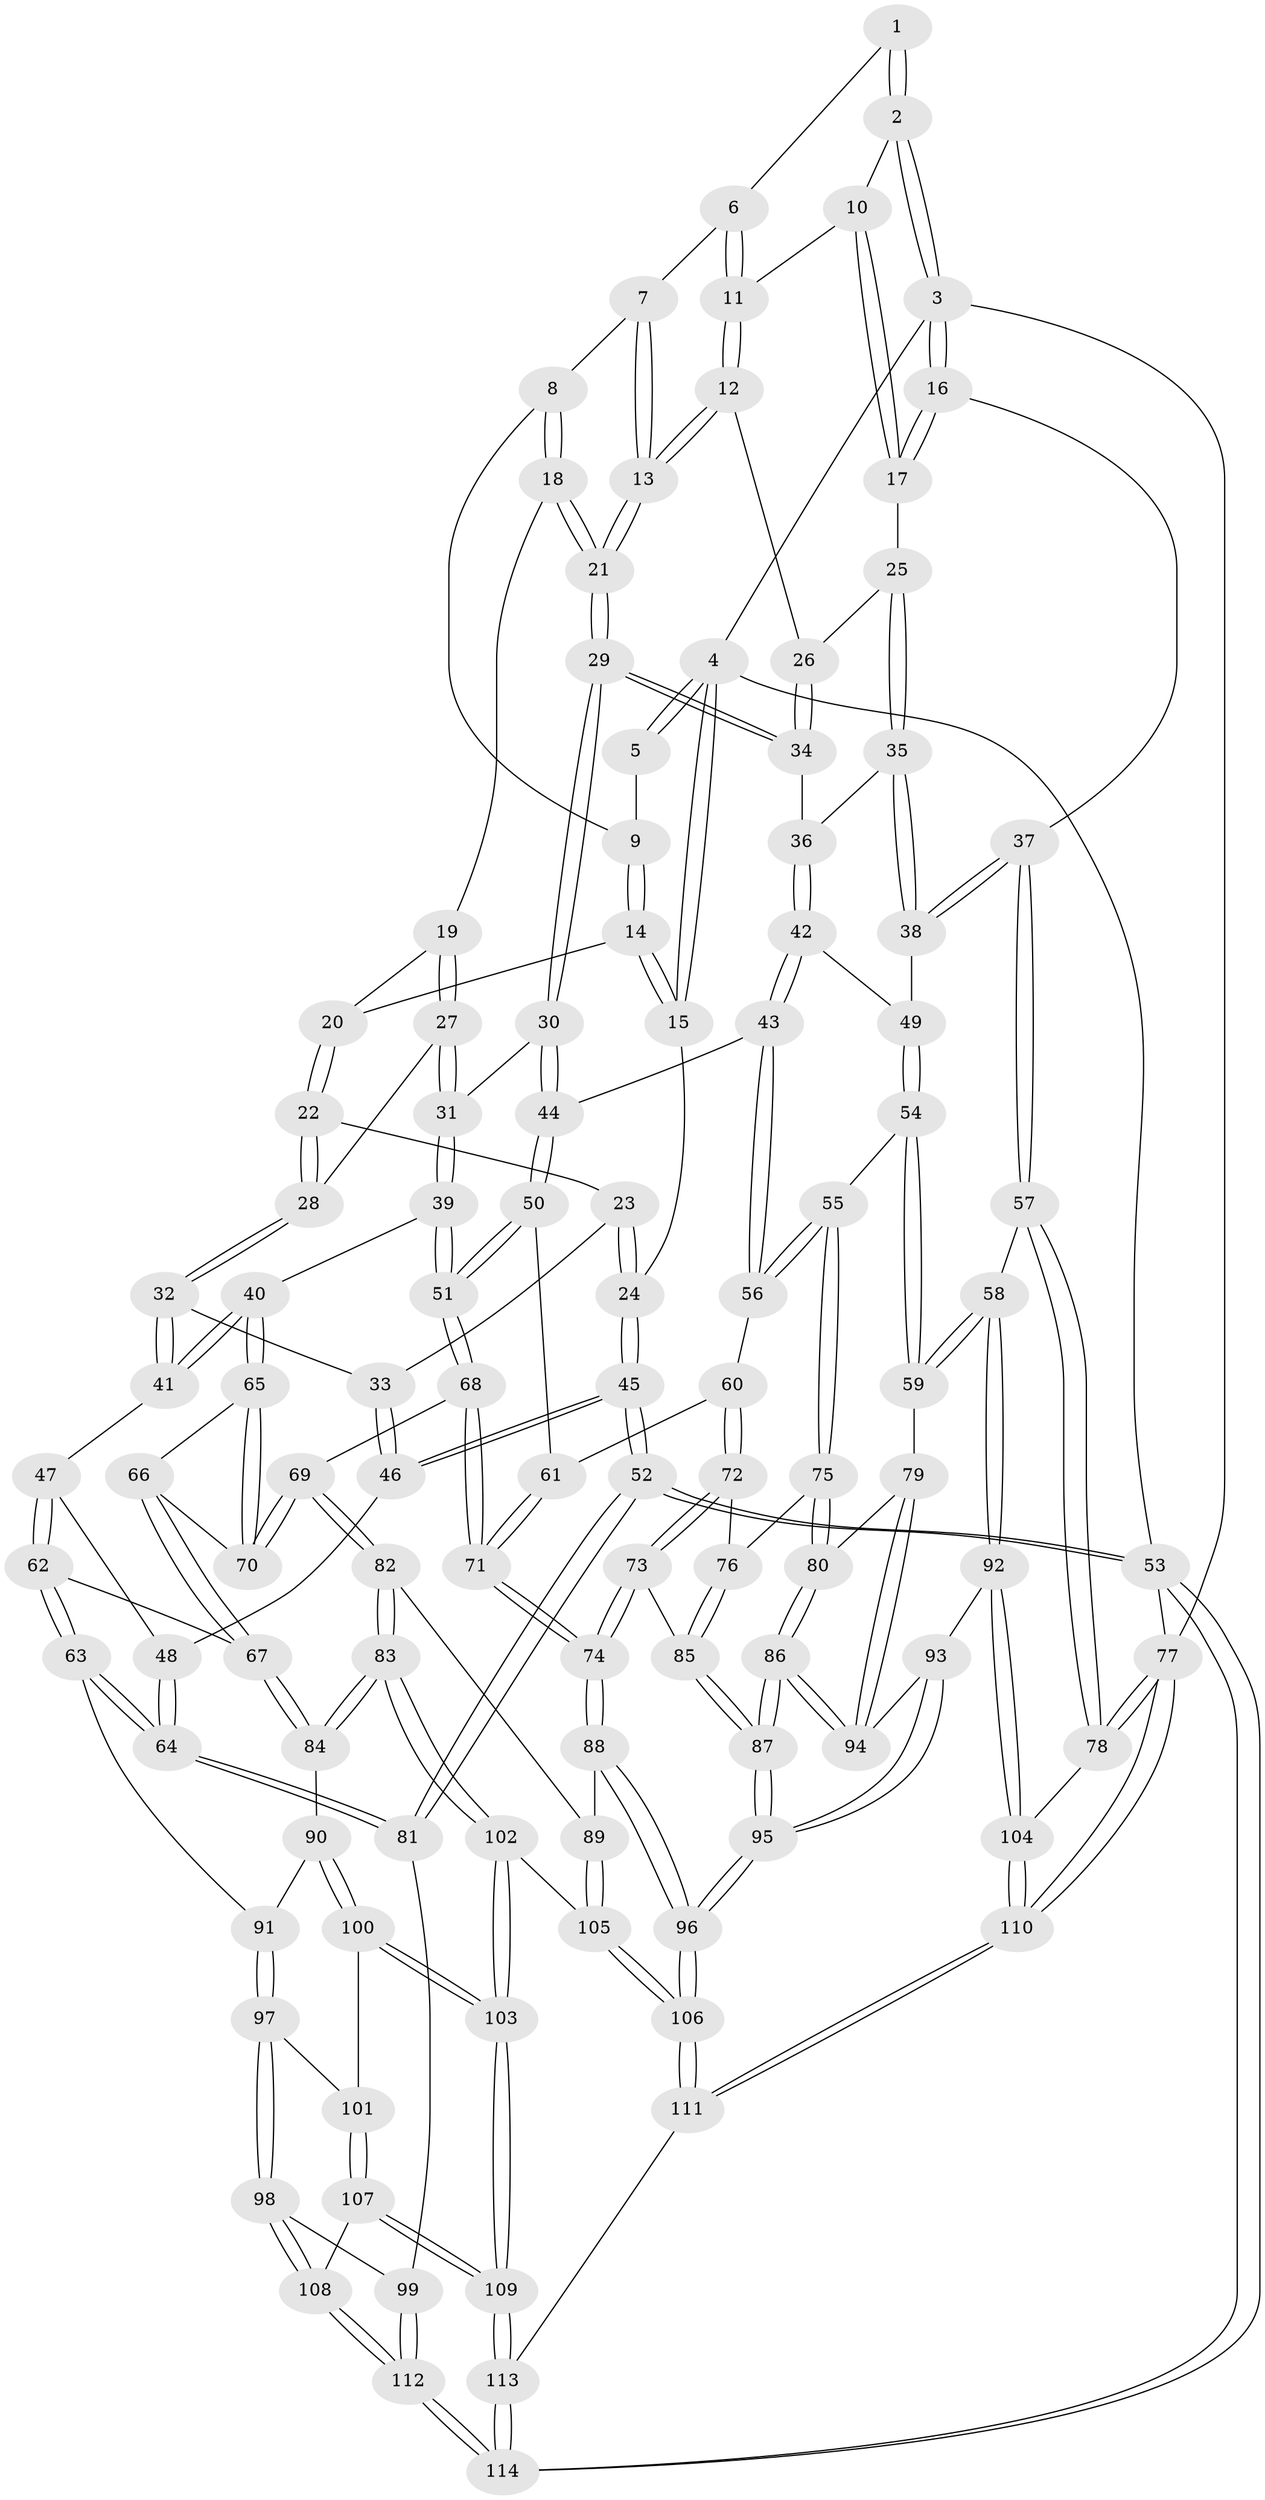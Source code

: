 // coarse degree distribution, {2: 0.07246376811594203, 4: 0.14492753623188406, 6: 0.057971014492753624, 3: 0.6666666666666666, 5: 0.057971014492753624}
// Generated by graph-tools (version 1.1) at 2025/54/03/04/25 22:54:30]
// undirected, 114 vertices, 282 edges
graph export_dot {
  node [color=gray90,style=filled];
  1 [pos="+0.45750377930279845+0"];
  2 [pos="+0.7619425727359018+0"];
  3 [pos="+1+0"];
  4 [pos="+0+0"];
  5 [pos="+0.24335354823176078+0"];
  6 [pos="+0.430717862904928+0"];
  7 [pos="+0.39993504742607644+0.04546789808723728"];
  8 [pos="+0.32213428702685143+0.10490820844905406"];
  9 [pos="+0.2664961563163399+0.05762430347812841"];
  10 [pos="+0.7302018992052145+0"];
  11 [pos="+0.5914535175317285+0.16796704052022438"];
  12 [pos="+0.5775035534229668+0.21318856382476295"];
  13 [pos="+0.5638777768899998+0.22392148247616298"];
  14 [pos="+0.1302831203055636+0.10586882597244666"];
  15 [pos="+0+0"];
  16 [pos="+1+0"];
  17 [pos="+0.8341038406132517+0.22582990688496749"];
  18 [pos="+0.3371624052734701+0.20442079807401692"];
  19 [pos="+0.33171260697601873+0.20873044930912427"];
  20 [pos="+0.15734585894389355+0.18224684752168074"];
  21 [pos="+0.5381895157541704+0.25139832632575887"];
  22 [pos="+0.12425028759911591+0.2748923383828077"];
  23 [pos="+0.09032702036983697+0.2854923321723039"];
  24 [pos="+0+0"];
  25 [pos="+0.81028224586406+0.2712939631802794"];
  26 [pos="+0.7726939942463352+0.2778336923419863"];
  27 [pos="+0.26992294825464724+0.3278977596978946"];
  28 [pos="+0.21831602132652855+0.33491712704794463"];
  29 [pos="+0.5211885719907788+0.42688268670958246"];
  30 [pos="+0.5181619464101601+0.4351075862506299"];
  31 [pos="+0.37450424613303257+0.47103928210024026"];
  32 [pos="+0.16142109920054626+0.4382155553261303"];
  33 [pos="+0.04675221286652707+0.4220516139288569"];
  34 [pos="+0.7303878865220207+0.39538728839834386"];
  35 [pos="+0.9258720564835002+0.39523491489129003"];
  36 [pos="+0.7608954594693019+0.4485963770089335"];
  37 [pos="+1+0.4411100709319126"];
  38 [pos="+0.9594301399150337+0.4134505351498631"];
  39 [pos="+0.3392797351399954+0.5126748756769979"];
  40 [pos="+0.25186508601891855+0.5626499256381594"];
  41 [pos="+0.23304711295418074+0.5619348807227544"];
  42 [pos="+0.750254355436931+0.49007648302804224"];
  43 [pos="+0.6113121131706702+0.5280936492793254"];
  44 [pos="+0.5539970325919822+0.4951577326623635"];
  45 [pos="+0+0.5455556049931808"];
  46 [pos="+0+0.5233624517281262"];
  47 [pos="+0.21748886688947347+0.5707190838064562"];
  48 [pos="+0.12625050173745575+0.578121439152432"];
  49 [pos="+0.8132770646698767+0.5608456850057487"];
  50 [pos="+0.5081285674339897+0.6379336130409161"];
  51 [pos="+0.43293659262709705+0.6765525053115539"];
  52 [pos="+0+0.7806865132094416"];
  53 [pos="+0+1"];
  54 [pos="+0.8119980140480769+0.6371827989485621"];
  55 [pos="+0.7588890631828306+0.6494057261947831"];
  56 [pos="+0.6720424066733162+0.6242010942290449"];
  57 [pos="+1+0.645545677087531"];
  58 [pos="+1+0.66803821973489"];
  59 [pos="+0.8962544591181317+0.6921275784278734"];
  60 [pos="+0.6299261250896169+0.684473438063296"];
  61 [pos="+0.5336001212502633+0.6688238163405159"];
  62 [pos="+0.15770308397132377+0.7281574539947494"];
  63 [pos="+0.09187980646045178+0.7696538471303876"];
  64 [pos="+0.06734961460438571+0.7685949163746321"];
  65 [pos="+0.25666344655451645+0.5749774388383463"];
  66 [pos="+0.2672756299983102+0.7284620850827801"];
  67 [pos="+0.2530223973346158+0.7504176074656803"];
  68 [pos="+0.42959256143214614+0.6832544083342977"];
  69 [pos="+0.3903690722004872+0.7238784666895138"];
  70 [pos="+0.36975774282456314+0.7143450124541277"];
  71 [pos="+0.5444924723780376+0.7832377125122467"];
  72 [pos="+0.6286717883238039+0.7056594563675561"];
  73 [pos="+0.5929025712743656+0.7747630490573524"];
  74 [pos="+0.5525643523365779+0.8031783725288246"];
  75 [pos="+0.7231443676049176+0.7433436342152117"];
  76 [pos="+0.7003777813347588+0.751272764482855"];
  77 [pos="+1+1"];
  78 [pos="+1+1"];
  79 [pos="+0.8767298899195568+0.7328219373889022"];
  80 [pos="+0.7611254403032895+0.7987819711485782"];
  81 [pos="+0+0.7967588212334356"];
  82 [pos="+0.3907428093688976+0.7393013940562586"];
  83 [pos="+0.3266363707301169+0.8628099412999263"];
  84 [pos="+0.27736438562945087+0.829859064013403"];
  85 [pos="+0.6729342201096399+0.7853438051630646"];
  86 [pos="+0.7398792685819604+0.896344459611494"];
  87 [pos="+0.7251096068490986+0.9202642787915838"];
  88 [pos="+0.5422038760296513+0.8316905785284258"];
  89 [pos="+0.5265330566755881+0.8383880923711342"];
  90 [pos="+0.2020062799825719+0.8398492571934928"];
  91 [pos="+0.1368696272644255+0.8112622892063541"];
  92 [pos="+0.9274112119466118+0.8980281348144784"];
  93 [pos="+0.9152783467449954+0.8918920611462375"];
  94 [pos="+0.8698460128016486+0.8217274588757983"];
  95 [pos="+0.7138573104570937+0.9561000401787866"];
  96 [pos="+0.7098259924393449+0.962909393711058"];
  97 [pos="+0.1412318589795941+0.887245663089133"];
  98 [pos="+0.0915694353294418+0.9171508124459831"];
  99 [pos="+0+0.8742180142307586"];
  100 [pos="+0.1862078536364493+0.9137802856273024"];
  101 [pos="+0.17362144785954078+0.9180664311241816"];
  102 [pos="+0.35914080064467196+0.9468880974188166"];
  103 [pos="+0.347611733378009+0.9891363642835131"];
  104 [pos="+0.9366661798262587+0.9157216760757558"];
  105 [pos="+0.4821079672636296+0.8822710745282756"];
  106 [pos="+0.7069912360963151+1"];
  107 [pos="+0.1398979981687509+0.9619691747578857"];
  108 [pos="+0.1363069828378884+0.963692989726347"];
  109 [pos="+0.34568227545367364+1"];
  110 [pos="+0.7609460764314043+1"];
  111 [pos="+0.7119794989725651+1"];
  112 [pos="+0.10318554290350293+1"];
  113 [pos="+0.3667317917355342+1"];
  114 [pos="+0.09210468540484697+1"];
  1 -- 2;
  1 -- 2;
  1 -- 6;
  2 -- 3;
  2 -- 3;
  2 -- 10;
  3 -- 4;
  3 -- 16;
  3 -- 16;
  3 -- 77;
  4 -- 5;
  4 -- 5;
  4 -- 15;
  4 -- 15;
  4 -- 53;
  5 -- 9;
  6 -- 7;
  6 -- 11;
  6 -- 11;
  7 -- 8;
  7 -- 13;
  7 -- 13;
  8 -- 9;
  8 -- 18;
  8 -- 18;
  9 -- 14;
  9 -- 14;
  10 -- 11;
  10 -- 17;
  10 -- 17;
  11 -- 12;
  11 -- 12;
  12 -- 13;
  12 -- 13;
  12 -- 26;
  13 -- 21;
  13 -- 21;
  14 -- 15;
  14 -- 15;
  14 -- 20;
  15 -- 24;
  16 -- 17;
  16 -- 17;
  16 -- 37;
  17 -- 25;
  18 -- 19;
  18 -- 21;
  18 -- 21;
  19 -- 20;
  19 -- 27;
  19 -- 27;
  20 -- 22;
  20 -- 22;
  21 -- 29;
  21 -- 29;
  22 -- 23;
  22 -- 28;
  22 -- 28;
  23 -- 24;
  23 -- 24;
  23 -- 33;
  24 -- 45;
  24 -- 45;
  25 -- 26;
  25 -- 35;
  25 -- 35;
  26 -- 34;
  26 -- 34;
  27 -- 28;
  27 -- 31;
  27 -- 31;
  28 -- 32;
  28 -- 32;
  29 -- 30;
  29 -- 30;
  29 -- 34;
  29 -- 34;
  30 -- 31;
  30 -- 44;
  30 -- 44;
  31 -- 39;
  31 -- 39;
  32 -- 33;
  32 -- 41;
  32 -- 41;
  33 -- 46;
  33 -- 46;
  34 -- 36;
  35 -- 36;
  35 -- 38;
  35 -- 38;
  36 -- 42;
  36 -- 42;
  37 -- 38;
  37 -- 38;
  37 -- 57;
  37 -- 57;
  38 -- 49;
  39 -- 40;
  39 -- 51;
  39 -- 51;
  40 -- 41;
  40 -- 41;
  40 -- 65;
  40 -- 65;
  41 -- 47;
  42 -- 43;
  42 -- 43;
  42 -- 49;
  43 -- 44;
  43 -- 56;
  43 -- 56;
  44 -- 50;
  44 -- 50;
  45 -- 46;
  45 -- 46;
  45 -- 52;
  45 -- 52;
  46 -- 48;
  47 -- 48;
  47 -- 62;
  47 -- 62;
  48 -- 64;
  48 -- 64;
  49 -- 54;
  49 -- 54;
  50 -- 51;
  50 -- 51;
  50 -- 61;
  51 -- 68;
  51 -- 68;
  52 -- 53;
  52 -- 53;
  52 -- 81;
  52 -- 81;
  53 -- 114;
  53 -- 114;
  53 -- 77;
  54 -- 55;
  54 -- 59;
  54 -- 59;
  55 -- 56;
  55 -- 56;
  55 -- 75;
  55 -- 75;
  56 -- 60;
  57 -- 58;
  57 -- 78;
  57 -- 78;
  58 -- 59;
  58 -- 59;
  58 -- 92;
  58 -- 92;
  59 -- 79;
  60 -- 61;
  60 -- 72;
  60 -- 72;
  61 -- 71;
  61 -- 71;
  62 -- 63;
  62 -- 63;
  62 -- 67;
  63 -- 64;
  63 -- 64;
  63 -- 91;
  64 -- 81;
  64 -- 81;
  65 -- 66;
  65 -- 70;
  65 -- 70;
  66 -- 67;
  66 -- 67;
  66 -- 70;
  67 -- 84;
  67 -- 84;
  68 -- 69;
  68 -- 71;
  68 -- 71;
  69 -- 70;
  69 -- 70;
  69 -- 82;
  69 -- 82;
  71 -- 74;
  71 -- 74;
  72 -- 73;
  72 -- 73;
  72 -- 76;
  73 -- 74;
  73 -- 74;
  73 -- 85;
  74 -- 88;
  74 -- 88;
  75 -- 76;
  75 -- 80;
  75 -- 80;
  76 -- 85;
  76 -- 85;
  77 -- 78;
  77 -- 78;
  77 -- 110;
  77 -- 110;
  78 -- 104;
  79 -- 80;
  79 -- 94;
  79 -- 94;
  80 -- 86;
  80 -- 86;
  81 -- 99;
  82 -- 83;
  82 -- 83;
  82 -- 89;
  83 -- 84;
  83 -- 84;
  83 -- 102;
  83 -- 102;
  84 -- 90;
  85 -- 87;
  85 -- 87;
  86 -- 87;
  86 -- 87;
  86 -- 94;
  86 -- 94;
  87 -- 95;
  87 -- 95;
  88 -- 89;
  88 -- 96;
  88 -- 96;
  89 -- 105;
  89 -- 105;
  90 -- 91;
  90 -- 100;
  90 -- 100;
  91 -- 97;
  91 -- 97;
  92 -- 93;
  92 -- 104;
  92 -- 104;
  93 -- 94;
  93 -- 95;
  93 -- 95;
  95 -- 96;
  95 -- 96;
  96 -- 106;
  96 -- 106;
  97 -- 98;
  97 -- 98;
  97 -- 101;
  98 -- 99;
  98 -- 108;
  98 -- 108;
  99 -- 112;
  99 -- 112;
  100 -- 101;
  100 -- 103;
  100 -- 103;
  101 -- 107;
  101 -- 107;
  102 -- 103;
  102 -- 103;
  102 -- 105;
  103 -- 109;
  103 -- 109;
  104 -- 110;
  104 -- 110;
  105 -- 106;
  105 -- 106;
  106 -- 111;
  106 -- 111;
  107 -- 108;
  107 -- 109;
  107 -- 109;
  108 -- 112;
  108 -- 112;
  109 -- 113;
  109 -- 113;
  110 -- 111;
  110 -- 111;
  111 -- 113;
  112 -- 114;
  112 -- 114;
  113 -- 114;
  113 -- 114;
}
